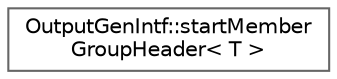 digraph "Graphical Class Hierarchy"
{
 // INTERACTIVE_SVG=YES
 // LATEX_PDF_SIZE
  bgcolor="transparent";
  edge [fontname=Helvetica,fontsize=10,labelfontname=Helvetica,labelfontsize=10];
  node [fontname=Helvetica,fontsize=10,shape=box,height=0.2,width=0.4];
  rankdir="LR";
  Node0 [label="OutputGenIntf::startMember\lGroupHeader\< T \>",height=0.2,width=0.4,color="grey40", fillcolor="white", style="filled",URL="$d6/d8f/struct_output_gen_intf_1_1start_member_group_header.html",tooltip=" "];
}
